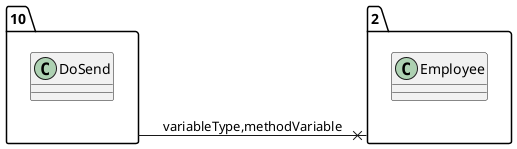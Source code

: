 @startuml 
allow_mixing
left to right direction
package "10"{
class DoSend

}
package "2"{
class Employee

}
"10" --x "2":variableType,methodVariable
@enduml